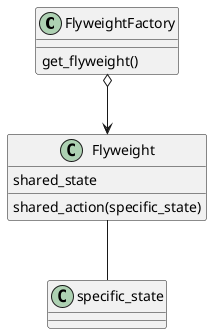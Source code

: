 

@startuml 

class FlyweightFactory{
    {method} get_flyweight()
}

class Flyweight{
    shared_state
    {method} shared_action(specific_state)
}

FlyweightFactory o--> Flyweight

Flyweight -- specific_state
@enduml 